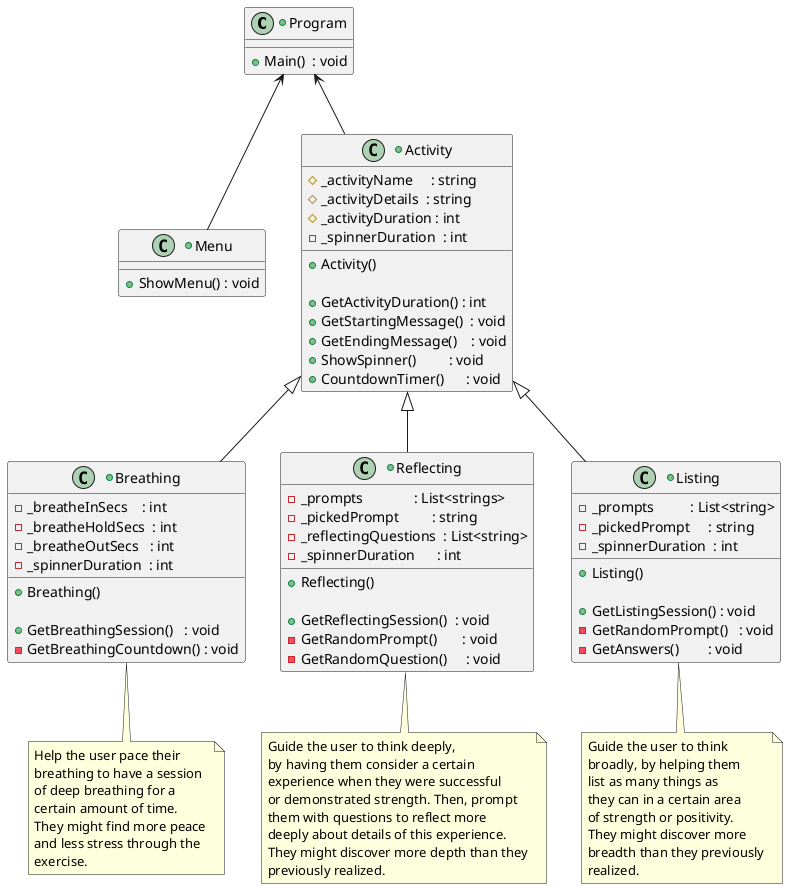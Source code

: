 @startuml Mindfulness

+class Program {
  + Main()  : void
}
+class Menu {
  + ShowMenu() : void
}
+class Activity {
' Attributes
  # _activityName     : string
  # _activityDetails  : string
  # _activityDuration : int
  - _spinnerDuration  : int

' Constructors
  + Activity()
  
' Behaviors
  + GetActivityDuration() : int
  + GetStartingMessage()  : void
  + GetEndingMessage()    : void
  + ShowSpinner()         : void
  + CountdownTimer()      : void
}

+class Breathing {
' Attributes
  - _breatheInSecs    : int
  - _breatheHoldSecs  : int
  - _breatheOutSecs   : int
  - _spinnerDuration  : int

' Constructors
  + Breathing()

' Behaviors
  + GetBreathingSession()   : void 
  - GetBreathingCountdown() : void
}
note bottom of Breathing
  Help the user pace their 
  breathing to have a session 
  of deep breathing for a 
  certain amount of time. 
  They might find more peace 
  and less stress through the 
  exercise.
end note

+class Reflecting {
' Attributes
  - _prompts              : List<strings>
  - _pickedPrompt         : string
  - _reflectingQuestions  : List<string>
  - _spinnerDuration      : int

' Constructors
  + Reflecting()

' Behaviors
  + GetReflectingSession()  : void
  - GetRandomPrompt()       : void
  - GetRandomQuestion()     : void
}
note bottom of Reflecting
  Guide the user to think deeply, 
  by having them consider a certain 
  experience when they were successful 
  or demonstrated strength. Then, prompt 
  them with questions to reflect more 
  deeply about details of this experience. 
  They might discover more depth than they 
  previously realized.
end note

+class Listing {
' Attributes
  - _prompts          : List<string>
  - _pickedPrompt     : string
  - _spinnerDuration  : int

' Constructors
  + Listing()

' Behaviors
  + GetListingSession() : void
  - GetRandomPrompt()   : void
  - GetAnswers()        : void
}
note bottom of Listing
  Guide the user to think 
  broadly, by helping them 
  list as many things as 
  they can in a certain area 
  of strength or positivity. 
  They might discover more 
  breadth than they previously 
  realized.
end note

Program <-- Menu
Program <-- Activity
Activity <|-- Breathing
Activity <|-- Reflecting
Activity <|-- Listing

@enduml